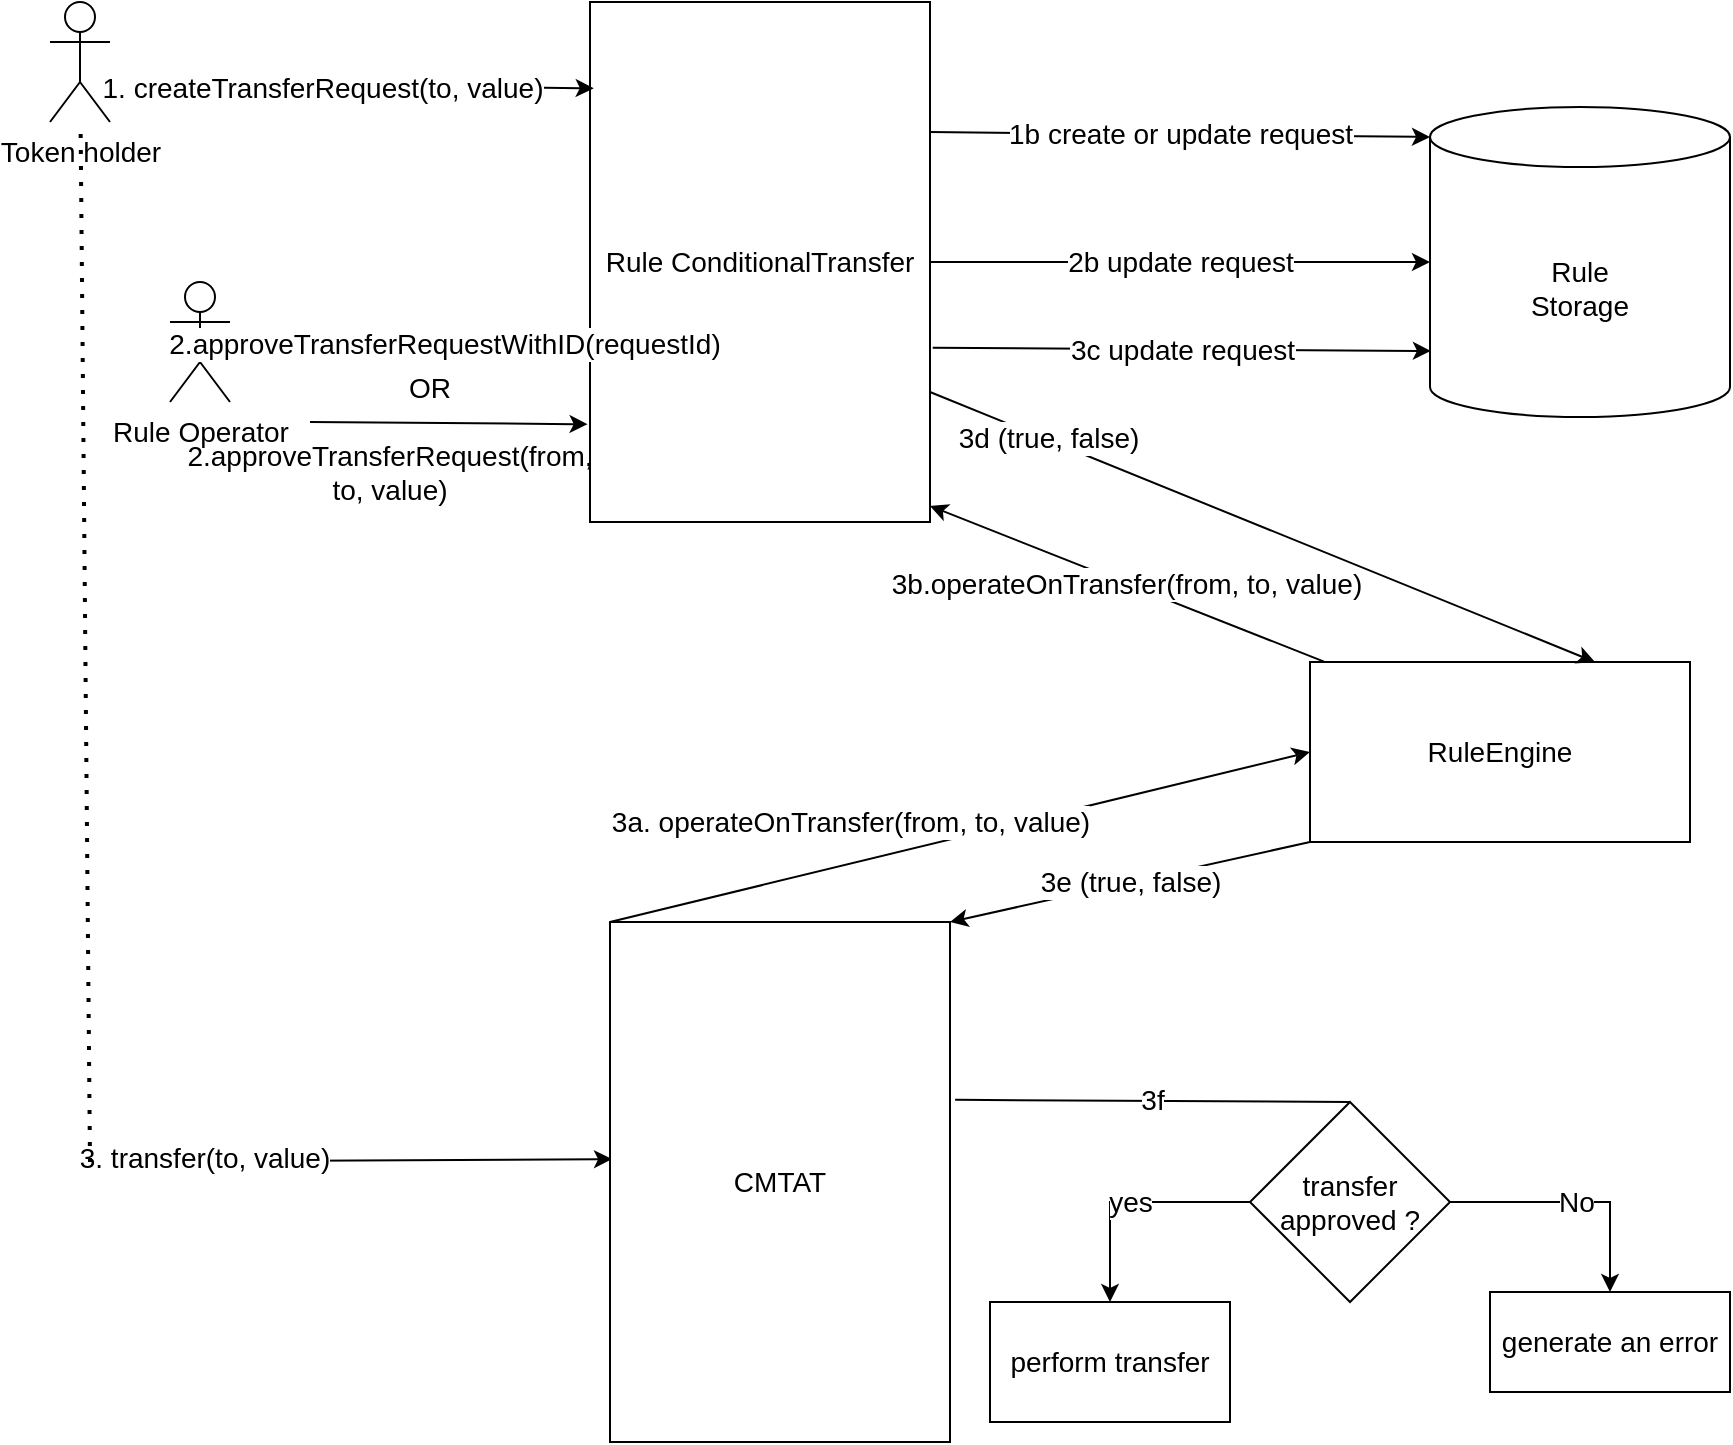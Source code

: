 <mxfile version="20.6.2" type="device" pages="6"><diagram id="RMev6u8X31zlaa3eMq0A" name="WithStorage"><mxGraphModel dx="1422" dy="1438" grid="1" gridSize="10" guides="1" tooltips="1" connect="1" arrows="1" fold="1" page="1" pageScale="1" pageWidth="1100" pageHeight="850" math="0" shadow="0"><root><mxCell id="0"/><mxCell id="1" parent="0"/><mxCell id="Z_o9KVKigrRMe3iaXd5g-1" value="Token holder" style="shape=umlActor;verticalLabelPosition=bottom;verticalAlign=top;html=1;outlineConnect=0;fontSize=14;" parent="1" vertex="1"><mxGeometry x="120" y="-30" width="30" height="60" as="geometry"/></mxCell><mxCell id="Z_o9KVKigrRMe3iaXd5g-2" value="Rule ConditionalTransfer" style="rounded=0;whiteSpace=wrap;html=1;fontSize=14;" parent="1" vertex="1"><mxGeometry x="390" y="-30" width="170" height="260" as="geometry"/></mxCell><mxCell id="Z_o9KVKigrRMe3iaXd5g-3" value="tr" style="endArrow=classic;html=1;rounded=0;entryX=0.011;entryY=0.166;entryDx=0;entryDy=0;entryPerimeter=0;fontSize=14;" parent="1" target="Z_o9KVKigrRMe3iaXd5g-2" edge="1"><mxGeometry width="50" height="50" relative="1" as="geometry"><mxPoint x="150" y="10" as="sourcePoint"/><mxPoint x="390" y="20" as="targetPoint"/></mxGeometry></mxCell><mxCell id="Z_o9KVKigrRMe3iaXd5g-4" value="1. createTransferRequest(to, value)" style="edgeLabel;html=1;align=center;verticalAlign=middle;resizable=0;points=[];fontSize=14;" parent="Z_o9KVKigrRMe3iaXd5g-3" vertex="1" connectable="0"><mxGeometry x="-0.125" y="-1" relative="1" as="geometry"><mxPoint as="offset"/></mxGeometry></mxCell><mxCell id="Z_o9KVKigrRMe3iaXd5g-5" value="Rule&lt;br style=&quot;font-size: 14px;&quot;&gt;Storage" style="shape=cylinder3;whiteSpace=wrap;html=1;boundedLbl=1;backgroundOutline=1;size=15;fontSize=14;" parent="1" vertex="1"><mxGeometry x="810" y="22.5" width="150" height="155" as="geometry"/></mxCell><mxCell id="Z_o9KVKigrRMe3iaXd5g-6" value="1b create or update request" style="endArrow=classic;html=1;rounded=0;entryX=0;entryY=0;entryDx=0;entryDy=15;entryPerimeter=0;exitX=1;exitY=0.25;exitDx=0;exitDy=0;fontSize=14;" parent="1" source="Z_o9KVKigrRMe3iaXd5g-2" target="Z_o9KVKigrRMe3iaXd5g-5" edge="1"><mxGeometry width="50" height="50" relative="1" as="geometry"><mxPoint x="730" y="160" as="sourcePoint"/><mxPoint x="780" y="110" as="targetPoint"/></mxGeometry></mxCell><mxCell id="Z_o9KVKigrRMe3iaXd5g-9" value="Rule Operator" style="shape=umlActor;verticalLabelPosition=bottom;verticalAlign=top;html=1;outlineConnect=0;fontSize=14;" parent="1" vertex="1"><mxGeometry x="180" y="110" width="30" height="60" as="geometry"/></mxCell><mxCell id="Z_o9KVKigrRMe3iaXd5g-10" value="" style="endArrow=classic;html=1;rounded=0;exitX=0.5;exitY=0.5;exitDx=0;exitDy=0;exitPerimeter=0;fontSize=14;" parent="1" source="Z_o9KVKigrRMe3iaXd5g-9" edge="1"><mxGeometry width="50" height="50" relative="1" as="geometry"><mxPoint x="230" y="160" as="sourcePoint"/><mxPoint x="390" y="140" as="targetPoint"/></mxGeometry></mxCell><mxCell id="Z_o9KVKigrRMe3iaXd5g-15" value="2.approveTransferRequestWithID(requestId)" style="edgeLabel;html=1;align=center;verticalAlign=middle;resizable=0;points=[];fontSize=14;" parent="Z_o9KVKigrRMe3iaXd5g-10" vertex="1" connectable="0"><mxGeometry x="0.245" y="-1" relative="1" as="geometry"><mxPoint as="offset"/></mxGeometry></mxCell><mxCell id="Z_o9KVKigrRMe3iaXd5g-17" value="" style="endArrow=classic;html=1;rounded=0;entryX=0.006;entryY=0.456;entryDx=0;entryDy=0;entryPerimeter=0;fontSize=14;" parent="1" target="Z_o9KVKigrRMe3iaXd5g-29" edge="1"><mxGeometry width="50" height="50" relative="1" as="geometry"><mxPoint x="140" y="550" as="sourcePoint"/><mxPoint x="340" y="480" as="targetPoint"/></mxGeometry></mxCell><mxCell id="Z_o9KVKigrRMe3iaXd5g-18" value="3. transfer(to, value)" style="edgeLabel;html=1;align=center;verticalAlign=middle;resizable=0;points=[];fontSize=14;" parent="Z_o9KVKigrRMe3iaXd5g-17" vertex="1" connectable="0"><mxGeometry x="-0.604" y="2" relative="1" as="geometry"><mxPoint x="5" as="offset"/></mxGeometry></mxCell><mxCell id="Z_o9KVKigrRMe3iaXd5g-27" value="perform transfer" style="rounded=0;whiteSpace=wrap;html=1;fontSize=14;" parent="1" vertex="1"><mxGeometry x="590" y="620" width="120" height="60" as="geometry"/></mxCell><mxCell id="Z_o9KVKigrRMe3iaXd5g-29" value="CMTAT" style="rounded=0;whiteSpace=wrap;html=1;fontSize=14;" parent="1" vertex="1"><mxGeometry x="400" y="430" width="170" height="260" as="geometry"/></mxCell><mxCell id="Z_o9KVKigrRMe3iaXd5g-32" value="3a.&amp;nbsp;&lt;span class=&quot;pl-k&quot; style=&quot;font-size: 14px;&quot;&gt;operateOnTransfer&lt;/span&gt;(from, to, value)" style="endArrow=classic;html=1;rounded=0;exitX=0;exitY=0;exitDx=0;exitDy=0;entryX=0;entryY=0.5;entryDx=0;entryDy=0;fontSize=14;" parent="1" source="Z_o9KVKigrRMe3iaXd5g-29" target="XBz8thCQURFu_BHMEK3J-1" edge="1"><mxGeometry x="-0.287" y="20" width="50" height="50" relative="1" as="geometry"><mxPoint x="432.64" y="368.7" as="sourcePoint"/><mxPoint x="490" y="290" as="targetPoint"/><mxPoint as="offset"/></mxGeometry></mxCell><mxCell id="Z_o9KVKigrRMe3iaXd5g-33" value="3e (true, false)" style="endArrow=classic;html=1;rounded=0;exitX=0;exitY=1;exitDx=0;exitDy=0;entryX=1;entryY=0;entryDx=0;entryDy=0;fontSize=14;" parent="1" source="XBz8thCQURFu_BHMEK3J-1" target="Z_o9KVKigrRMe3iaXd5g-29" edge="1"><mxGeometry width="50" height="50" relative="1" as="geometry"><mxPoint x="490" y="310" as="sourcePoint"/><mxPoint x="570" y="370" as="targetPoint"/></mxGeometry></mxCell><mxCell id="Z_o9KVKigrRMe3iaXd5g-34" value="transfer approved ?" style="rhombus;whiteSpace=wrap;html=1;fontSize=14;" parent="1" vertex="1"><mxGeometry x="720" y="520" width="100" height="100" as="geometry"/></mxCell><mxCell id="Z_o9KVKigrRMe3iaXd5g-36" value="generate an error" style="rounded=0;whiteSpace=wrap;html=1;fontSize=14;" parent="1" vertex="1"><mxGeometry x="840" y="615" width="120" height="50" as="geometry"/></mxCell><mxCell id="Z_o9KVKigrRMe3iaXd5g-37" value="No" style="endArrow=classic;html=1;rounded=0;exitX=1;exitY=0.5;exitDx=0;exitDy=0;entryX=0.5;entryY=0;entryDx=0;entryDy=0;fontSize=14;" parent="1" source="Z_o9KVKigrRMe3iaXd5g-34" target="Z_o9KVKigrRMe3iaXd5g-36" edge="1"><mxGeometry width="50" height="50" relative="1" as="geometry"><mxPoint x="820" y="580" as="sourcePoint"/><mxPoint x="900" y="500" as="targetPoint"/><Array as="points"><mxPoint x="900" y="570"/></Array></mxGeometry></mxCell><mxCell id="Z_o9KVKigrRMe3iaXd5g-38" value="yes" style="endArrow=classic;html=1;rounded=0;exitX=0;exitY=0.5;exitDx=0;exitDy=0;entryX=0.5;entryY=0;entryDx=0;entryDy=0;fontSize=14;" parent="1" source="Z_o9KVKigrRMe3iaXd5g-34" target="Z_o9KVKigrRMe3iaXd5g-27" edge="1"><mxGeometry width="50" height="50" relative="1" as="geometry"><mxPoint x="800" y="530" as="sourcePoint"/><mxPoint x="650" y="570" as="targetPoint"/><Array as="points"><mxPoint x="650" y="570"/></Array></mxGeometry></mxCell><mxCell id="Z_o9KVKigrRMe3iaXd5g-40" value="3f" style="endArrow=none;html=1;rounded=0;exitX=1.015;exitY=0.342;exitDx=0;exitDy=0;exitPerimeter=0;entryX=0.5;entryY=0;entryDx=0;entryDy=0;fontSize=14;" parent="1" source="Z_o9KVKigrRMe3iaXd5g-29" target="Z_o9KVKigrRMe3iaXd5g-34" edge="1"><mxGeometry width="50" height="50" relative="1" as="geometry"><mxPoint x="590" y="500" as="sourcePoint"/><mxPoint x="640" y="450" as="targetPoint"/></mxGeometry></mxCell><mxCell id="Z_o9KVKigrRMe3iaXd5g-42" value="" style="endArrow=none;dashed=1;html=1;dashPattern=1 3;strokeWidth=2;rounded=0;fontSize=14;" parent="1" target="Z_o9KVKigrRMe3iaXd5g-1" edge="1"><mxGeometry width="50" height="50" relative="1" as="geometry"><mxPoint x="140" y="550" as="sourcePoint"/><mxPoint x="170" y="110" as="targetPoint"/></mxGeometry></mxCell><mxCell id="XBz8thCQURFu_BHMEK3J-1" value="RuleEngine" style="rounded=0;whiteSpace=wrap;html=1;fontSize=14;" parent="1" vertex="1"><mxGeometry x="750" y="300" width="190" height="90" as="geometry"/></mxCell><mxCell id="XBz8thCQURFu_BHMEK3J-2" value="3b.operateOnTransfer(from, to, value)" style="endArrow=classic;html=1;rounded=0;exitX=0.037;exitY=-0.002;exitDx=0;exitDy=0;exitPerimeter=0;fontSize=14;" parent="1" source="XBz8thCQURFu_BHMEK3J-1" edge="1"><mxGeometry width="50" height="50" relative="1" as="geometry"><mxPoint x="810" y="230" as="sourcePoint"/><mxPoint x="560" y="222" as="targetPoint"/></mxGeometry></mxCell><mxCell id="XBz8thCQURFu_BHMEK3J-3" value="" style="endArrow=classic;html=1;rounded=0;entryX=0.75;entryY=0;entryDx=0;entryDy=0;exitX=1;exitY=0.75;exitDx=0;exitDy=0;fontSize=14;" parent="1" source="Z_o9KVKigrRMe3iaXd5g-2" target="XBz8thCQURFu_BHMEK3J-1" edge="1"><mxGeometry width="50" height="50" relative="1" as="geometry"><mxPoint x="620" y="270" as="sourcePoint"/><mxPoint x="670" y="220" as="targetPoint"/></mxGeometry></mxCell><mxCell id="XBz8thCQURFu_BHMEK3J-4" value="3d (true, false)" style="edgeLabel;html=1;align=center;verticalAlign=middle;resizable=0;points=[];fontSize=14;" parent="XBz8thCQURFu_BHMEK3J-3" vertex="1" connectable="0"><mxGeometry x="-0.653" y="1" relative="1" as="geometry"><mxPoint as="offset"/></mxGeometry></mxCell><mxCell id="q0nA9PTlxU82ZWbOnxMW-1" value="OR" style="text;html=1;strokeColor=none;fillColor=none;align=center;verticalAlign=middle;whiteSpace=wrap;rounded=0;fontSize=14;" parent="1" vertex="1"><mxGeometry x="280" y="148" width="60" height="30" as="geometry"/></mxCell><mxCell id="q0nA9PTlxU82ZWbOnxMW-2" value="" style="endArrow=classic;html=1;rounded=0;entryX=-0.007;entryY=0.812;entryDx=0;entryDy=0;entryPerimeter=0;fontSize=14;" parent="1" target="Z_o9KVKigrRMe3iaXd5g-2" edge="1"><mxGeometry width="50" height="50" relative="1" as="geometry"><mxPoint x="250" y="180" as="sourcePoint"/><mxPoint x="340" y="180" as="targetPoint"/></mxGeometry></mxCell><mxCell id="q0nA9PTlxU82ZWbOnxMW-4" value="2.approveTransferRequest(from, to, value)" style="text;html=1;strokeColor=none;fillColor=none;align=center;verticalAlign=middle;whiteSpace=wrap;rounded=0;fontSize=14;" parent="1" vertex="1"><mxGeometry x="260" y="190" width="60" height="30" as="geometry"/></mxCell><mxCell id="q0nA9PTlxU82ZWbOnxMW-6" value="2b update request" style="endArrow=classic;html=1;rounded=0;entryX=0;entryY=0.5;entryDx=0;entryDy=0;entryPerimeter=0;exitX=1;exitY=0.5;exitDx=0;exitDy=0;fontSize=14;" parent="1" source="Z_o9KVKigrRMe3iaXd5g-2" target="Z_o9KVKigrRMe3iaXd5g-5" edge="1"><mxGeometry width="50" height="50" relative="1" as="geometry"><mxPoint x="570" y="45" as="sourcePoint"/><mxPoint x="820" y="47.5" as="targetPoint"/></mxGeometry></mxCell><mxCell id="q0nA9PTlxU82ZWbOnxMW-7" value="3c update request" style="endArrow=classic;html=1;rounded=0;entryX=0.003;entryY=0.787;entryDx=0;entryDy=0;entryPerimeter=0;exitX=1.008;exitY=0.665;exitDx=0;exitDy=0;exitPerimeter=0;fontSize=14;" parent="1" source="Z_o9KVKigrRMe3iaXd5g-2" target="Z_o9KVKigrRMe3iaXd5g-5" edge="1"><mxGeometry width="50" height="50" relative="1" as="geometry"><mxPoint x="570" y="110" as="sourcePoint"/><mxPoint x="820" y="110" as="targetPoint"/></mxGeometry></mxCell></root></mxGraphModel></diagram><diagram name="CMTAT" id="hyP_GePwtFDzV7Mnq2Vm"><mxGraphModel dx="1422" dy="588" grid="1" gridSize="10" guides="1" tooltips="1" connect="1" arrows="1" fold="1" page="1" pageScale="1" pageWidth="1100" pageHeight="850" math="0" shadow="0"><root><mxCell id="tzrybCadW3JlOq-JJVmG-0"/><mxCell id="tzrybCadW3JlOq-JJVmG-1" parent="tzrybCadW3JlOq-JJVmG-0"/><mxCell id="tzrybCadW3JlOq-JJVmG-2" value="Token holder" style="shape=umlActor;verticalLabelPosition=bottom;verticalAlign=top;html=1;outlineConnect=0;fontSize=15;" parent="tzrybCadW3JlOq-JJVmG-1" vertex="1"><mxGeometry x="110" y="30" width="30" height="60" as="geometry"/></mxCell><mxCell id="tzrybCadW3JlOq-JJVmG-3" value="Rule ConditionalTransfer" style="rounded=0;whiteSpace=wrap;html=1;fontSize=15;" parent="tzrybCadW3JlOq-JJVmG-1" vertex="1"><mxGeometry x="420" y="30" width="180" height="260" as="geometry"/></mxCell><mxCell id="tzrybCadW3JlOq-JJVmG-4" value="tr" style="endArrow=classic;html=1;rounded=0;entryX=0.011;entryY=0.166;entryDx=0;entryDy=0;entryPerimeter=0;fontSize=15;" parent="tzrybCadW3JlOq-JJVmG-1" target="tzrybCadW3JlOq-JJVmG-3" edge="1"><mxGeometry width="50" height="50" relative="1" as="geometry"><mxPoint x="150" y="70" as="sourcePoint"/><mxPoint x="390" y="80" as="targetPoint"/></mxGeometry></mxCell><mxCell id="tzrybCadW3JlOq-JJVmG-5" value="1. createTransferRequest(to, value)" style="edgeLabel;html=1;align=center;verticalAlign=middle;resizable=0;points=[];fontSize=15;" parent="tzrybCadW3JlOq-JJVmG-4" vertex="1" connectable="0"><mxGeometry x="-0.125" y="-1" relative="1" as="geometry"><mxPoint as="offset"/></mxGeometry></mxCell><mxCell id="tzrybCadW3JlOq-JJVmG-8" value="Rule Operator" style="shape=umlActor;verticalLabelPosition=bottom;verticalAlign=top;html=1;outlineConnect=0;fontSize=15;" parent="tzrybCadW3JlOq-JJVmG-1" vertex="1"><mxGeometry x="180" y="170" width="30" height="60" as="geometry"/></mxCell><mxCell id="tzrybCadW3JlOq-JJVmG-9" value="" style="endArrow=classic;html=1;rounded=0;exitX=0.5;exitY=0.5;exitDx=0;exitDy=0;exitPerimeter=0;fontSize=15;entryX=-0.01;entryY=0.662;entryDx=0;entryDy=0;entryPerimeter=0;" parent="tzrybCadW3JlOq-JJVmG-1" source="tzrybCadW3JlOq-JJVmG-8" target="tzrybCadW3JlOq-JJVmG-3" edge="1"><mxGeometry width="50" height="50" relative="1" as="geometry"><mxPoint x="230" y="220" as="sourcePoint"/><mxPoint x="390" y="200" as="targetPoint"/></mxGeometry></mxCell><mxCell id="tzrybCadW3JlOq-JJVmG-10" value="2.approveTransferRequestWithID(requestId)" style="edgeLabel;html=1;align=center;verticalAlign=middle;resizable=0;points=[];fontSize=15;" parent="tzrybCadW3JlOq-JJVmG-9" vertex="1" connectable="0"><mxGeometry x="0.245" y="-1" relative="1" as="geometry"><mxPoint x="-41" y="-62" as="offset"/></mxGeometry></mxCell><mxCell id="tzrybCadW3JlOq-JJVmG-11" value="" style="endArrow=classic;html=1;rounded=0;entryX=0;entryY=0.5;entryDx=0;entryDy=0;fontSize=15;" parent="tzrybCadW3JlOq-JJVmG-1" target="tzrybCadW3JlOq-JJVmG-14" edge="1"><mxGeometry width="50" height="50" relative="1" as="geometry"><mxPoint x="120" y="760" as="sourcePoint"/><mxPoint x="330" y="560" as="targetPoint"/></mxGeometry></mxCell><mxCell id="tzrybCadW3JlOq-JJVmG-12" value="3. transfer(to, value)" style="edgeLabel;html=1;align=center;verticalAlign=middle;resizable=0;points=[];fontSize=15;" parent="tzrybCadW3JlOq-JJVmG-11" vertex="1" connectable="0"><mxGeometry x="-0.604" y="2" relative="1" as="geometry"><mxPoint x="5" as="offset"/></mxGeometry></mxCell><mxCell id="tzrybCadW3JlOq-JJVmG-13" value="perform transfer" style="rounded=0;whiteSpace=wrap;html=1;fontSize=15;" parent="tzrybCadW3JlOq-JJVmG-1" vertex="1"><mxGeometry x="620" y="814" width="120" height="60" as="geometry"/></mxCell><mxCell id="tzrybCadW3JlOq-JJVmG-14" value="CMTAT" style="rounded=0;whiteSpace=wrap;html=1;fontSize=15;" parent="tzrybCadW3JlOq-JJVmG-1" vertex="1"><mxGeometry x="420" y="630" width="170" height="260" as="geometry"/></mxCell><mxCell id="tzrybCadW3JlOq-JJVmG-15" value="3a.&amp;nbsp;&lt;span class=&quot;pl-k&quot; style=&quot;font-size: 15px;&quot;&gt;operateOnTransfer&lt;/span&gt;(from, to, value)" style="endArrow=classic;html=1;rounded=0;exitX=0.192;exitY=-0.005;exitDx=0;exitDy=0;exitPerimeter=0;fontSize=15;" parent="tzrybCadW3JlOq-JJVmG-1" source="tzrybCadW3JlOq-JJVmG-14" edge="1"><mxGeometry x="0.09" y="93" width="50" height="50" relative="1" as="geometry"><mxPoint x="430" y="629" as="sourcePoint"/><mxPoint x="453" y="540" as="targetPoint"/><mxPoint as="offset"/></mxGeometry></mxCell><mxCell id="tzrybCadW3JlOq-JJVmG-16" value="3d (true, false)" style="endArrow=classic;html=1;rounded=0;entryX=1;entryY=0;entryDx=0;entryDy=0;fontSize=15;" parent="tzrybCadW3JlOq-JJVmG-1" target="tzrybCadW3JlOq-JJVmG-14" edge="1"><mxGeometry width="50" height="50" relative="1" as="geometry"><mxPoint x="590" y="540" as="sourcePoint"/><mxPoint x="530" y="549" as="targetPoint"/></mxGeometry></mxCell><mxCell id="tzrybCadW3JlOq-JJVmG-17" value="transfer approved ?" style="rhombus;whiteSpace=wrap;html=1;fontSize=15;" parent="tzrybCadW3JlOq-JJVmG-1" vertex="1"><mxGeometry x="680" y="680" width="160" height="110" as="geometry"/></mxCell><mxCell id="tzrybCadW3JlOq-JJVmG-18" value="generate an error" style="rounded=0;whiteSpace=wrap;html=1;fontSize=15;" parent="tzrybCadW3JlOq-JJVmG-1" vertex="1"><mxGeometry x="780" y="824" width="120" height="50" as="geometry"/></mxCell><mxCell id="tzrybCadW3JlOq-JJVmG-19" value="No" style="endArrow=classic;html=1;rounded=0;exitX=1;exitY=0.5;exitDx=0;exitDy=0;fontSize=15;entryX=0.5;entryY=0;entryDx=0;entryDy=0;" parent="tzrybCadW3JlOq-JJVmG-1" source="tzrybCadW3JlOq-JJVmG-17" target="tzrybCadW3JlOq-JJVmG-18" edge="1"><mxGeometry width="50" height="50" relative="1" as="geometry"><mxPoint x="850" y="809" as="sourcePoint"/><mxPoint x="840" y="870" as="targetPoint"/><Array as="points"><mxPoint x="840" y="820"/></Array></mxGeometry></mxCell><mxCell id="tzrybCadW3JlOq-JJVmG-20" value="yes" style="endArrow=classic;html=1;rounded=0;exitX=0;exitY=0.5;exitDx=0;exitDy=0;entryX=0.5;entryY=0;entryDx=0;entryDy=0;fontSize=15;" parent="tzrybCadW3JlOq-JJVmG-1" source="tzrybCadW3JlOq-JJVmG-17" target="tzrybCadW3JlOq-JJVmG-13" edge="1"><mxGeometry width="50" height="50" relative="1" as="geometry"><mxPoint x="800" y="799" as="sourcePoint"/><mxPoint x="650" y="839" as="targetPoint"/><Array as="points"><mxPoint x="680" y="810"/></Array></mxGeometry></mxCell><mxCell id="tzrybCadW3JlOq-JJVmG-21" value="3e" style="endArrow=none;html=1;rounded=0;exitX=1.011;exitY=0.195;exitDx=0;exitDy=0;entryX=0.5;entryY=0;entryDx=0;entryDy=0;fontSize=15;exitPerimeter=0;" parent="tzrybCadW3JlOq-JJVmG-1" source="tzrybCadW3JlOq-JJVmG-14" target="tzrybCadW3JlOq-JJVmG-17" edge="1"><mxGeometry width="50" height="50" relative="1" as="geometry"><mxPoint x="590" y="705" as="sourcePoint"/><mxPoint x="640" y="719" as="targetPoint"/></mxGeometry></mxCell><mxCell id="tzrybCadW3JlOq-JJVmG-22" value="" style="endArrow=none;dashed=1;html=1;dashPattern=1 3;strokeWidth=2;rounded=0;fontSize=15;" parent="tzrybCadW3JlOq-JJVmG-1" target="tzrybCadW3JlOq-JJVmG-2" edge="1"><mxGeometry width="50" height="50" relative="1" as="geometry"><mxPoint x="120" y="730" as="sourcePoint"/><mxPoint x="170" y="110" as="targetPoint"/></mxGeometry></mxCell><mxCell id="tzrybCadW3JlOq-JJVmG-23" value="RuleEngine" style="rounded=0;whiteSpace=wrap;html=1;fontSize=15;" parent="tzrybCadW3JlOq-JJVmG-1" vertex="1"><mxGeometry x="420" y="450" width="180" height="90" as="geometry"/></mxCell><mxCell id="tzrybCadW3JlOq-JJVmG-25" value="3c(true, false)" style="endArrow=classic;html=1;rounded=0;entryX=0.75;entryY=0;entryDx=0;entryDy=0;exitX=0.75;exitY=1;exitDx=0;exitDy=0;fontSize=15;" parent="tzrybCadW3JlOq-JJVmG-1" source="tzrybCadW3JlOq-JJVmG-3" target="tzrybCadW3JlOq-JJVmG-23" edge="1"><mxGeometry width="50" height="50" relative="1" as="geometry"><mxPoint x="600" y="374" as="sourcePoint"/><mxPoint x="670" y="429" as="targetPoint"/></mxGeometry></mxCell><mxCell id="tzrybCadW3JlOq-JJVmG-27" value="OR" style="text;html=1;strokeColor=none;fillColor=none;align=center;verticalAlign=middle;whiteSpace=wrap;rounded=0;fontSize=15;" parent="tzrybCadW3JlOq-JJVmG-1" vertex="1"><mxGeometry x="281.19" y="230" width="60" height="30" as="geometry"/></mxCell><mxCell id="tzrybCadW3JlOq-JJVmG-28" value="" style="endArrow=classic;html=1;rounded=0;fontSize=15;exitX=0.25;exitY=1;exitDx=0;exitDy=0;entryX=-0.006;entryY=0.904;entryDx=0;entryDy=0;entryPerimeter=0;" parent="tzrybCadW3JlOq-JJVmG-1" source="tzrybCadW3JlOq-JJVmG-27" target="tzrybCadW3JlOq-JJVmG-3" edge="1"><mxGeometry width="50" height="50" relative="1" as="geometry"><mxPoint x="251.19" y="262" as="sourcePoint"/><mxPoint x="410" y="270" as="targetPoint"/></mxGeometry></mxCell><mxCell id="tzrybCadW3JlOq-JJVmG-29" value="2.approveTransferRequest(from, to, value)" style="text;html=1;strokeColor=none;fillColor=none;align=center;verticalAlign=middle;whiteSpace=wrap;rounded=0;fontSize=15;" parent="tzrybCadW3JlOq-JJVmG-1" vertex="1"><mxGeometry x="240" y="270" width="60" height="30" as="geometry"/></mxCell><mxCell id="EbxKnDJXD0PfUBFai2un-0" value="3b.&amp;nbsp;&lt;span class=&quot;pl-k&quot; style=&quot;font-size: 15px;&quot;&gt;operateOnTransfer&lt;/span&gt;(from, to, value)" style="endArrow=classic;html=1;rounded=0;exitX=0.125;exitY=-0.024;exitDx=0;exitDy=0;fontSize=15;exitPerimeter=0;" parent="tzrybCadW3JlOq-JJVmG-1" source="tzrybCadW3JlOq-JJVmG-23" edge="1"><mxGeometry x="-0.235" y="101" width="50" height="50" relative="1" as="geometry"><mxPoint x="452.64" y="568.7" as="sourcePoint"/><mxPoint x="440" y="290" as="targetPoint"/><mxPoint y="1" as="offset"/></mxGeometry></mxCell></root></mxGraphModel></diagram><diagram name="automaticTransfer" id="-ZNkVo-wu91Cdr4hWdzM"><mxGraphModel dx="1422" dy="1438" grid="1" gridSize="10" guides="1" tooltips="1" connect="1" arrows="1" fold="1" page="1" pageScale="1" pageWidth="1100" pageHeight="850" math="0" shadow="0"><root><mxCell id="CRUVKDIAA1b-28OxVLcc-0"/><mxCell id="CRUVKDIAA1b-28OxVLcc-1" parent="CRUVKDIAA1b-28OxVLcc-0"/><mxCell id="CRUVKDIAA1b-28OxVLcc-2" value="owner" style="shape=umlActor;verticalLabelPosition=bottom;verticalAlign=top;html=1;outlineConnect=0;fontSize=15;" parent="CRUVKDIAA1b-28OxVLcc-1" vertex="1"><mxGeometry x="90" y="-110" width="30" height="60" as="geometry"/></mxCell><mxCell id="CRUVKDIAA1b-28OxVLcc-3" value="Rule ConditionalTransfer" style="rounded=0;whiteSpace=wrap;html=1;fontSize=15;" parent="CRUVKDIAA1b-28OxVLcc-1" vertex="1"><mxGeometry x="420" y="30" width="180" height="260" as="geometry"/></mxCell><mxCell id="CRUVKDIAA1b-28OxVLcc-4" value="tr" style="endArrow=classic;html=1;rounded=0;fontSize=15;" parent="CRUVKDIAA1b-28OxVLcc-1" edge="1"><mxGeometry width="50" height="50" relative="1" as="geometry"><mxPoint x="140" y="-50" as="sourcePoint"/><mxPoint x="420" y="70" as="targetPoint"/></mxGeometry></mxCell><mxCell id="CRUVKDIAA1b-28OxVLcc-5" value="1b. createTransferRequest(to, value)" style="edgeLabel;html=1;align=center;verticalAlign=middle;resizable=0;points=[];fontSize=15;" parent="CRUVKDIAA1b-28OxVLcc-4" vertex="1" connectable="0"><mxGeometry x="-0.125" y="-1" relative="1" as="geometry"><mxPoint x="1" y="-42" as="offset"/></mxGeometry></mxCell><mxCell id="CRUVKDIAA1b-28OxVLcc-6" value="Rule Operator" style="shape=umlActor;verticalLabelPosition=bottom;verticalAlign=top;html=1;outlineConnect=0;fontSize=15;" parent="CRUVKDIAA1b-28OxVLcc-1" vertex="1"><mxGeometry x="100" y="170" width="30" height="60" as="geometry"/></mxCell><mxCell id="CRUVKDIAA1b-28OxVLcc-7" value="" style="endArrow=classic;html=1;rounded=0;exitX=0.5;exitY=0.5;exitDx=0;exitDy=0;exitPerimeter=0;fontSize=15;entryX=-0.01;entryY=0.662;entryDx=0;entryDy=0;entryPerimeter=0;" parent="CRUVKDIAA1b-28OxVLcc-1" source="CRUVKDIAA1b-28OxVLcc-6" target="CRUVKDIAA1b-28OxVLcc-3" edge="1"><mxGeometry width="50" height="50" relative="1" as="geometry"><mxPoint x="230" y="220" as="sourcePoint"/><mxPoint x="390" y="200" as="targetPoint"/></mxGeometry></mxCell><mxCell id="CRUVKDIAA1b-28OxVLcc-8" value="2A.approveTransferRequestWithID(requestId)" style="edgeLabel;html=1;align=center;verticalAlign=middle;resizable=0;points=[];fontSize=15;" parent="CRUVKDIAA1b-28OxVLcc-7" vertex="1" connectable="0"><mxGeometry x="0.245" y="-1" relative="1" as="geometry"><mxPoint x="-41" y="-42" as="offset"/></mxGeometry></mxCell><mxCell id="CRUVKDIAA1b-28OxVLcc-9" value="" style="endArrow=classic;html=1;rounded=0;fontSize=15;exitX=0.75;exitY=0;exitDx=0;exitDy=0;entryX=0.75;entryY=1;entryDx=0;entryDy=0;fillColor=#dae8fc;strokeColor=#6c8ebf;" parent="CRUVKDIAA1b-28OxVLcc-1" source="CRUVKDIAA1b-28OxVLcc-3" target="CRUVKDIAA1b-28OxVLcc-12" edge="1"><mxGeometry width="50" height="50" relative="1" as="geometry"><mxPoint x="750" y="-100" as="sourcePoint"/><mxPoint x="520" as="targetPoint"/></mxGeometry></mxCell><mxCell id="CRUVKDIAA1b-28OxVLcc-10" value="2b. transferFrom(address(this), owner, to, value)" style="edgeLabel;html=1;align=center;verticalAlign=middle;resizable=0;points=[];fontSize=15;" parent="CRUVKDIAA1b-28OxVLcc-9" vertex="1" connectable="0"><mxGeometry x="-0.604" y="2" relative="1" as="geometry"><mxPoint x="5" as="offset"/></mxGeometry></mxCell><mxCell id="CRUVKDIAA1b-28OxVLcc-12" value="CMTAT" style="rounded=0;whiteSpace=wrap;html=1;fontSize=15;" parent="CRUVKDIAA1b-28OxVLcc-1" vertex="1"><mxGeometry x="430" y="-320" width="170" height="260" as="geometry"/></mxCell><mxCell id="CRUVKDIAA1b-28OxVLcc-21" value="RuleEngine" style="rounded=0;whiteSpace=wrap;html=1;fontSize=15;" parent="CRUVKDIAA1b-28OxVLcc-1" vertex="1"><mxGeometry x="830" y="-220" width="180" height="90" as="geometry"/></mxCell><mxCell id="CRUVKDIAA1b-28OxVLcc-22" value="2c.&amp;nbsp;&lt;span class=&quot;pl-k&quot;&gt;operateOnTransfer&lt;/span&gt;(from, to, value)" style="endArrow=classic;html=1;rounded=0;entryX=0;entryY=0.5;entryDx=0;entryDy=0;fontSize=15;exitX=1;exitY=0.75;exitDx=0;exitDy=0;fillColor=#dae8fc;strokeColor=#6c8ebf;" parent="CRUVKDIAA1b-28OxVLcc-1" source="CRUVKDIAA1b-28OxVLcc-12" target="CRUVKDIAA1b-28OxVLcc-21" edge="1"><mxGeometry width="50" height="50" relative="1" as="geometry"><mxPoint x="800" y="80" as="sourcePoint"/><mxPoint x="670" y="429" as="targetPoint"/></mxGeometry></mxCell><mxCell id="CRUVKDIAA1b-28OxVLcc-23" value="OR" style="text;html=1;strokeColor=none;fillColor=none;align=center;verticalAlign=middle;whiteSpace=wrap;rounded=0;fontSize=15;" parent="CRUVKDIAA1b-28OxVLcc-1" vertex="1"><mxGeometry x="120" y="210" width="170" height="30" as="geometry"/></mxCell><mxCell id="CRUVKDIAA1b-28OxVLcc-24" value="" style="endArrow=classic;html=1;rounded=0;fontSize=15;exitX=0.25;exitY=1;exitDx=0;exitDy=0;entryX=-0.006;entryY=0.904;entryDx=0;entryDy=0;entryPerimeter=0;" parent="CRUVKDIAA1b-28OxVLcc-1" source="CRUVKDIAA1b-28OxVLcc-23" target="CRUVKDIAA1b-28OxVLcc-3" edge="1"><mxGeometry width="50" height="50" relative="1" as="geometry"><mxPoint x="251.19" y="262" as="sourcePoint"/><mxPoint x="410" y="270" as="targetPoint"/></mxGeometry></mxCell><mxCell id="CRUVKDIAA1b-28OxVLcc-25" value="2B.approveTransferRequest(from, to, value)" style="text;html=1;strokeColor=none;fillColor=none;align=center;verticalAlign=middle;whiteSpace=wrap;rounded=0;fontSize=15;" parent="CRUVKDIAA1b-28OxVLcc-1" vertex="1"><mxGeometry x="240" y="270" width="60" height="30" as="geometry"/></mxCell><mxCell id="CRUVKDIAA1b-28OxVLcc-26" value="" style="endArrow=classic;html=1;rounded=0;exitX=0.125;exitY=-0.024;exitDx=0;exitDy=0;fontSize=15;exitPerimeter=0;entryX=1;entryY=0.25;entryDx=0;entryDy=0;fillColor=#dae8fc;strokeColor=#6c8ebf;" parent="CRUVKDIAA1b-28OxVLcc-1" source="CRUVKDIAA1b-28OxVLcc-21" target="CRUVKDIAA1b-28OxVLcc-12" edge="1"><mxGeometry x="-0.133" y="-54" width="50" height="50" relative="1" as="geometry"><mxPoint x="452.64" y="568.7" as="sourcePoint"/><mxPoint x="440" y="290" as="targetPoint"/><mxPoint as="offset"/></mxGeometry></mxCell><mxCell id="KyeoZ4IcFSV4cMMWrrdy-3" value="2f.True" style="edgeLabel;html=1;align=center;verticalAlign=middle;resizable=0;points=[];fontSize=14;" parent="CRUVKDIAA1b-28OxVLcc-26" vertex="1" connectable="0"><mxGeometry x="0.395" y="2" relative="1" as="geometry"><mxPoint as="offset"/></mxGeometry></mxCell><mxCell id="KyeoZ4IcFSV4cMMWrrdy-1" value="1b" style="endArrow=classic;html=1;rounded=0;entryX=0;entryY=0.25;entryDx=0;entryDy=0;fontSize=15;exitX=0.75;exitY=0.1;exitDx=0;exitDy=0;exitPerimeter=0;" parent="CRUVKDIAA1b-28OxVLcc-1" source="CRUVKDIAA1b-28OxVLcc-2" target="CRUVKDIAA1b-28OxVLcc-12" edge="1"><mxGeometry width="50" height="50" relative="1" as="geometry"><mxPoint x="160" y="100.0" as="sourcePoint"/><mxPoint x="431.98" y="103.16" as="targetPoint"/></mxGeometry></mxCell><mxCell id="KyeoZ4IcFSV4cMMWrrdy-2" value="1a. approve(ruleVinkulierung, value)" style="edgeLabel;html=1;align=center;verticalAlign=middle;resizable=0;points=[];fontSize=15;" parent="KyeoZ4IcFSV4cMMWrrdy-1" vertex="1" connectable="0"><mxGeometry x="-0.125" y="-1" relative="1" as="geometry"><mxPoint as="offset"/></mxGeometry></mxCell><mxCell id="KyeoZ4IcFSV4cMMWrrdy-4" value="2d. operateOnTransfer(from, to, value)" style="endArrow=classic;html=1;rounded=0;exitX=0.25;exitY=1;exitDx=0;exitDy=0;fillColor=#dae8fc;strokeColor=#6c8ebf;fontSize=14;" parent="CRUVKDIAA1b-28OxVLcc-1" source="CRUVKDIAA1b-28OxVLcc-21" target="CRUVKDIAA1b-28OxVLcc-3" edge="1"><mxGeometry x="0.09" y="-24" width="50" height="50" relative="1" as="geometry"><mxPoint x="720" y="150" as="sourcePoint"/><mxPoint x="770" y="100" as="targetPoint"/><mxPoint as="offset"/></mxGeometry></mxCell><mxCell id="KyeoZ4IcFSV4cMMWrrdy-5" value="" style="endArrow=classic;html=1;rounded=0;exitX=1;exitY=0.75;exitDx=0;exitDy=0;entryX=0.75;entryY=1;entryDx=0;entryDy=0;fillColor=#dae8fc;strokeColor=#6c8ebf;" parent="CRUVKDIAA1b-28OxVLcc-1" source="CRUVKDIAA1b-28OxVLcc-3" target="CRUVKDIAA1b-28OxVLcc-21" edge="1"><mxGeometry width="50" height="50" relative="1" as="geometry"><mxPoint x="885" y="-120" as="sourcePoint"/><mxPoint x="610" y="98.493" as="targetPoint"/></mxGeometry></mxCell><mxCell id="dKFWx12dQ5ALs2CsnMs2-4" value="2e. True" style="edgeLabel;html=1;align=center;verticalAlign=middle;resizable=0;points=[];fontSize=14;" parent="KyeoZ4IcFSV4cMMWrrdy-5" vertex="1" connectable="0"><mxGeometry x="-0.255" y="-2" relative="1" as="geometry"><mxPoint as="offset"/></mxGeometry></mxCell></root></mxGraphModel></diagram><diagram id="hkqa1wpraYgbvzofkrop" name="state machine"><mxGraphModel dx="1422" dy="588" grid="1" gridSize="10" guides="1" tooltips="1" connect="1" arrows="1" fold="1" page="1" pageScale="1" pageWidth="2336" pageHeight="1654" math="0" shadow="0"><root><mxCell id="0"/><mxCell id="1" parent="0"/><mxCell id="HNacAgtrBpxarggUpjrY-1" value="WAIT" style="ellipse;whiteSpace=wrap;html=1;" parent="1" vertex="1"><mxGeometry x="400" y="150" width="120" height="80" as="geometry"/></mxCell><mxCell id="HNacAgtrBpxarggUpjrY-5" value="approved by operator" style="endArrow=classic;html=1;rounded=0;exitX=1;exitY=0.5;exitDx=0;exitDy=0;" parent="1" source="HNacAgtrBpxarggUpjrY-1" edge="1"><mxGeometry width="50" height="50" relative="1" as="geometry"><mxPoint x="570" y="210" as="sourcePoint"/><mxPoint x="680" y="190" as="targetPoint"/></mxGeometry></mxCell><mxCell id="HNacAgtrBpxarggUpjrY-6" value="APPROVED" style="ellipse;whiteSpace=wrap;html=1;" parent="1" vertex="1"><mxGeometry x="660" y="150" width="120" height="80" as="geometry"/></mxCell><mxCell id="HNacAgtrBpxarggUpjrY-7" value="" style="endArrow=classic;html=1;rounded=0;exitX=1;exitY=0.5;exitDx=0;exitDy=0;entryX=0;entryY=0.5;entryDx=0;entryDy=0;" parent="1" source="HNacAgtrBpxarggUpjrY-6" target="HNacAgtrBpxarggUpjrY-8" edge="1"><mxGeometry width="50" height="50" relative="1" as="geometry"><mxPoint x="340" y="380" as="sourcePoint"/><mxPoint x="870" y="190" as="targetPoint"/></mxGeometry></mxCell><mxCell id="HNacAgtrBpxarggUpjrY-9" value="transfered executed by token holder" style="edgeLabel;html=1;align=center;verticalAlign=middle;resizable=0;points=[];" parent="HNacAgtrBpxarggUpjrY-7" vertex="1" connectable="0"><mxGeometry x="-0.3" y="-1" relative="1" as="geometry"><mxPoint x="31" y="-31" as="offset"/></mxGeometry></mxCell><mxCell id="HNacAgtrBpxarggUpjrY-8" value="EXECUTED" style="ellipse;whiteSpace=wrap;html=1;" parent="1" vertex="1"><mxGeometry x="950" y="150" width="120" height="80" as="geometry"/></mxCell><mxCell id="HNacAgtrBpxarggUpjrY-10" value="" style="endArrow=classic;html=1;rounded=0;entryX=0;entryY=1;entryDx=0;entryDy=0;exitX=1;exitY=0.5;exitDx=0;exitDy=0;" parent="1" target="HNacAgtrBpxarggUpjrY-6" edge="1"><mxGeometry width="50" height="50" relative="1" as="geometry"><mxPoint x="290" y="315" as="sourcePoint"/><mxPoint x="470" y="340" as="targetPoint"/></mxGeometry></mxCell><mxCell id="HNacAgtrBpxarggUpjrY-11" value="directly created and approved by operator" style="edgeLabel;html=1;align=center;verticalAlign=middle;resizable=0;points=[];" parent="HNacAgtrBpxarggUpjrY-10" vertex="1" connectable="0"><mxGeometry x="-0.195" y="-4" relative="1" as="geometry"><mxPoint as="offset"/></mxGeometry></mxCell><mxCell id="HNacAgtrBpxarggUpjrY-15" value="" style="endArrow=open;endFill=1;endSize=12;html=1;rounded=0;exitX=0.5;exitY=0;exitDx=0;exitDy=0;entryX=0;entryY=0.5;entryDx=0;entryDy=0;" parent="1" target="HNacAgtrBpxarggUpjrY-1" edge="1"><mxGeometry width="160" relative="1" as="geometry"><mxPoint x="275" y="300" as="sourcePoint"/><mxPoint x="360" y="290" as="targetPoint"/><Array as="points"><mxPoint x="280" y="320"/><mxPoint x="280" y="190"/></Array></mxGeometry></mxCell><mxCell id="HNacAgtrBpxarggUpjrY-23" value="create Transfer Request" style="edgeLabel;html=1;align=center;verticalAlign=middle;resizable=0;points=[];" parent="HNacAgtrBpxarggUpjrY-15" vertex="1" connectable="0"><mxGeometry x="-0.153" relative="1" as="geometry"><mxPoint as="offset"/></mxGeometry></mxCell><mxCell id="HNacAgtrBpxarggUpjrY-16" value="" style="endArrow=open;endFill=1;endSize=12;html=1;rounded=0;exitX=0.5;exitY=1;exitDx=0;exitDy=0;entryX=0.5;entryY=1;entryDx=0;entryDy=0;" parent="1" source="HNacAgtrBpxarggUpjrY-8" target="HNacAgtrBpxarggUpjrY-8" edge="1"><mxGeometry width="160" relative="1" as="geometry"><mxPoint x="830" y="280" as="sourcePoint"/><mxPoint x="870" y="330" as="targetPoint"/></mxGeometry></mxCell><mxCell id="HNacAgtrBpxarggUpjrY-17" value="" style="endArrow=open;endFill=1;endSize=12;html=1;rounded=0;exitX=1;exitY=0;exitDx=0;exitDy=0;entryX=0;entryY=0.5;entryDx=0;entryDy=0;" parent="1" source="HNacAgtrBpxarggUpjrY-1" target="HNacAgtrBpxarggUpjrY-18" edge="1"><mxGeometry width="160" relative="1" as="geometry"><mxPoint x="530" y="140" as="sourcePoint"/><mxPoint x="680" y="60" as="targetPoint"/></mxGeometry></mxCell><mxCell id="HNacAgtrBpxarggUpjrY-19" value="denied by operator" style="edgeLabel;html=1;align=center;verticalAlign=middle;resizable=0;points=[];" parent="HNacAgtrBpxarggUpjrY-17" vertex="1" connectable="0"><mxGeometry x="0.434" y="3" relative="1" as="geometry"><mxPoint as="offset"/></mxGeometry></mxCell><mxCell id="HNacAgtrBpxarggUpjrY-18" value="DENIED" style="ellipse;whiteSpace=wrap;html=1;" parent="1" vertex="1"><mxGeometry x="640" y="50" width="120" height="80" as="geometry"/></mxCell><mxCell id="HNacAgtrBpxarggUpjrY-20" value="None" style="ellipse;whiteSpace=wrap;html=1;" parent="1" vertex="1"><mxGeometry x="210" y="320" width="120" height="80" as="geometry"/></mxCell><mxCell id="HNacAgtrBpxarggUpjrY-24" value="" style="endArrow=open;endFill=1;endSize=12;html=1;rounded=0;entryX=0.758;entryY=0.956;entryDx=0;entryDy=0;entryPerimeter=0;" parent="1" target="HNacAgtrBpxarggUpjrY-6" edge="1"><mxGeometry width="160" relative="1" as="geometry"><mxPoint x="1010" y="230" as="sourcePoint"/><mxPoint x="400" y="290" as="targetPoint"/><Array as="points"><mxPoint x="1010" y="310"/><mxPoint x="751" y="310"/></Array></mxGeometry></mxCell><mxCell id="HNacAgtrBpxarggUpjrY-25" value="directly created and approved by operator" style="edgeLabel;html=1;align=center;verticalAlign=middle;resizable=0;points=[];" parent="HNacAgtrBpxarggUpjrY-24" vertex="1" connectable="0"><mxGeometry x="0.307" y="-2" relative="1" as="geometry"><mxPoint x="44" y="-18" as="offset"/></mxGeometry></mxCell><mxCell id="HNacAgtrBpxarggUpjrY-26" value="" style="endArrow=open;endFill=1;endSize=12;html=1;rounded=0;exitX=0.5;exitY=0;exitDx=0;exitDy=0;entryX=0.5;entryY=0;entryDx=0;entryDy=0;" parent="1" source="HNacAgtrBpxarggUpjrY-8" target="HNacAgtrBpxarggUpjrY-1" edge="1"><mxGeometry width="160" relative="1" as="geometry"><mxPoint x="840" y="50" as="sourcePoint"/><mxPoint x="1000" y="50" as="targetPoint"/><Array as="points"><mxPoint x="1010" y="40"/><mxPoint x="750" y="40"/><mxPoint x="460" y="40"/></Array></mxGeometry></mxCell><mxCell id="HNacAgtrBpxarggUpjrY-27" value="create Transfer Request" style="edgeLabel;html=1;align=center;verticalAlign=middle;resizable=0;points=[];" parent="HNacAgtrBpxarggUpjrY-26" vertex="1" connectable="0"><mxGeometry x="-0.317" y="2" relative="1" as="geometry"><mxPoint as="offset"/></mxGeometry></mxCell><mxCell id="HNacAgtrBpxarggUpjrY-28" value="" style="endArrow=open;endFill=1;endSize=12;html=1;rounded=0;" parent="1" edge="1"><mxGeometry width="160" relative="1" as="geometry"><mxPoint x="640" y="90" as="sourcePoint"/><mxPoint x="210" y="360" as="targetPoint"/><Array as="points"><mxPoint x="210" y="90"/><mxPoint x="210" y="140"/></Array></mxGeometry></mxCell><mxCell id="HNacAgtrBpxarggUpjrY-30" value="Reset" style="edgeLabel;html=1;align=center;verticalAlign=middle;resizable=0;points=[];" parent="HNacAgtrBpxarggUpjrY-28" vertex="1" connectable="0"><mxGeometry x="0.32" y="-2" relative="1" as="geometry"><mxPoint as="offset"/></mxGeometry></mxCell><mxCell id="iOQ_ehUUS4Ej7bo8NhqL-1" value="" style="endArrow=open;endFill=1;endSize=12;html=1;rounded=0;fontSize=14;entryX=1;entryY=0.5;entryDx=0;entryDy=0;" parent="1" source="HNacAgtrBpxarggUpjrY-6" target="HNacAgtrBpxarggUpjrY-20" edge="1"><mxGeometry width="160" relative="1" as="geometry"><mxPoint x="640" y="360" as="sourcePoint"/><mxPoint x="800" y="360" as="targetPoint"/><Array as="points"><mxPoint x="720" y="360"/></Array></mxGeometry></mxCell><mxCell id="iOQ_ehUUS4Ej7bo8NhqL-2" value="remove approval" style="edgeLabel;html=1;align=center;verticalAlign=middle;resizable=0;points=[];fontSize=14;" parent="iOQ_ehUUS4Ej7bo8NhqL-1" vertex="1" connectable="0"><mxGeometry x="0.05" y="3" relative="1" as="geometry"><mxPoint as="offset"/></mxGeometry></mxCell></root></mxGraphModel></diagram><diagram id="aDVc8EfWFfUY6GKgifOD" name="Page-4"><mxGraphModel dx="1422" dy="2242" grid="1" gridSize="10" guides="1" tooltips="1" connect="1" arrows="1" fold="1" page="1" pageScale="1" pageWidth="2336" pageHeight="1654" math="0" shadow="0"><root><mxCell id="0"/><mxCell id="1" parent="0"/><mxCell id="o_iDqCjuvD0Lqh8Tkk4--1" value="Date &amp;lt;= TimeLimitToTransfer" style="rhombus;whiteSpace=wrap;html=1;fontSize=15;" parent="1" vertex="1"><mxGeometry x="440" y="130" width="240" height="220" as="geometry"/></mxCell><mxCell id="o_iDqCjuvD0Lqh8Tkk4--2" value="Status == APPROVED" style="rhombus;whiteSpace=wrap;html=1;fontSize=15;" parent="1" vertex="1"><mxGeometry x="475" y="-110" width="170" height="150" as="geometry"/></mxCell><mxCell id="o_iDqCjuvD0Lqh8Tkk4--3" value="" style="endArrow=classic;html=1;rounded=0;fontSize=15;entryX=0.5;entryY=0;entryDx=0;entryDy=0;exitX=0.5;exitY=1;exitDx=0;exitDy=0;" parent="1" source="o_iDqCjuvD0Lqh8Tkk4--8" target="o_iDqCjuvD0Lqh8Tkk4--2" edge="1"><mxGeometry width="50" height="50" relative="1" as="geometry"><mxPoint x="560" y="-140" as="sourcePoint"/><mxPoint x="510" y="-130" as="targetPoint"/></mxGeometry></mxCell><mxCell id="o_iDqCjuvD0Lqh8Tkk4--4" value="Yes" style="endArrow=classic;html=1;rounded=0;fontSize=15;exitX=0.5;exitY=1;exitDx=0;exitDy=0;" parent="1" source="o_iDqCjuvD0Lqh8Tkk4--2" target="o_iDqCjuvD0Lqh8Tkk4--1" edge="1"><mxGeometry width="50" height="50" relative="1" as="geometry"><mxPoint x="640" y="70" as="sourcePoint"/><mxPoint x="690" y="20" as="targetPoint"/></mxGeometry></mxCell><mxCell id="o_iDqCjuvD0Lqh8Tkk4--5" value="" style="endArrow=classic;html=1;rounded=0;fontSize=15;exitX=0.5;exitY=1;exitDx=0;exitDy=0;entryX=0.5;entryY=0;entryDx=0;entryDy=0;" parent="1" source="o_iDqCjuvD0Lqh8Tkk4--1" target="o_iDqCjuvD0Lqh8Tkk4--6" edge="1"><mxGeometry width="50" height="50" relative="1" as="geometry"><mxPoint x="650" y="420" as="sourcePoint"/><mxPoint x="560" y="450" as="targetPoint"/></mxGeometry></mxCell><mxCell id="o_iDqCjuvD0Lqh8Tkk4--6" value="Return true" style="rounded=0;whiteSpace=wrap;html=1;fontSize=15;" parent="1" vertex="1"><mxGeometry x="500" y="420" width="120" height="60" as="geometry"/></mxCell><mxCell id="o_iDqCjuvD0Lqh8Tkk4--8" value="" style="ellipse;html=1;shape=endState;fillColor=#000000;strokeColor=#ff0000;fontSize=15;" parent="1" vertex="1"><mxGeometry x="545" y="-180" width="30" height="30" as="geometry"/></mxCell></root></mxGraphModel></diagram><diagram id="-F_VF-Kfj4-Zbea-uXU7" name="vesting rule"><mxGraphModel dx="1352" dy="588" grid="1" gridSize="10" guides="1" tooltips="1" connect="1" arrows="1" fold="1" page="1" pageScale="1" pageWidth="2336" pageHeight="1654" math="0" shadow="0"><root><mxCell id="0"/><mxCell id="1" parent="0"/><mxCell id="uQ_VWsSeUFaiApVnrbfp-1" value="Sum of all values still locked" style="rounded=1;whiteSpace=wrap;html=1;" vertex="1" parent="1"><mxGeometry x="360" y="50" width="190" height="110" as="geometry"/></mxCell><mxCell id="uQ_VWsSeUFaiApVnrbfp-2" value="" style="endArrow=classic;html=1;rounded=0;entryX=0.5;entryY=0;entryDx=0;entryDy=0;exitX=0.5;exitY=1;exitDx=0;exitDy=0;" edge="1" parent="1" source="uQ_VWsSeUFaiApVnrbfp-1" target="uQ_VWsSeUFaiApVnrbfp-4"><mxGeometry width="50" height="50" relative="1" as="geometry"><mxPoint x="590" y="320" as="sourcePoint"/><mxPoint x="650" y="270" as="targetPoint"/></mxGeometry></mxCell><mxCell id="uQ_VWsSeUFaiApVnrbfp-3" value="Return true" style="rounded=1;whiteSpace=wrap;html=1;" vertex="1" parent="1"><mxGeometry x="190" y="480" width="190" height="50" as="geometry"/></mxCell><mxCell id="uQ_VWsSeUFaiApVnrbfp-4" value="Balance - Amount &amp;gt;= SUM(Blocked)" style="rhombus;whiteSpace=wrap;html=1;" vertex="1" parent="1"><mxGeometry x="330" y="210" width="250" height="180" as="geometry"/></mxCell><mxCell id="uQ_VWsSeUFaiApVnrbfp-5" value="" style="endArrow=classic;html=1;rounded=0;exitX=0;exitY=0.5;exitDx=0;exitDy=0;" edge="1" parent="1" source="uQ_VWsSeUFaiApVnrbfp-4" target="uQ_VWsSeUFaiApVnrbfp-3"><mxGeometry width="50" height="50" relative="1" as="geometry"><mxPoint x="460" y="390" as="sourcePoint"/><mxPoint x="280" y="480" as="targetPoint"/><Array as="points"><mxPoint x="285" y="300"/></Array></mxGeometry></mxCell><mxCell id="uQ_VWsSeUFaiApVnrbfp-6" value="" style="endArrow=classic;html=1;rounded=0;exitX=1;exitY=0.5;exitDx=0;exitDy=0;entryX=0.5;entryY=0;entryDx=0;entryDy=0;" edge="1" parent="1" source="uQ_VWsSeUFaiApVnrbfp-4" target="uQ_VWsSeUFaiApVnrbfp-7"><mxGeometry width="50" height="50" relative="1" as="geometry"><mxPoint x="620" y="420" as="sourcePoint"/><mxPoint x="670" y="370" as="targetPoint"/><Array as="points"><mxPoint x="605" y="300"/></Array></mxGeometry></mxCell><mxCell id="uQ_VWsSeUFaiApVnrbfp-7" value="Return false" style="rounded=1;whiteSpace=wrap;html=1;" vertex="1" parent="1"><mxGeometry x="510" y="480" width="190" height="50" as="geometry"/></mxCell><mxCell id="uQ_VWsSeUFaiApVnrbfp-9" value="If T &amp;lt;= block.timestamp:&lt;br&gt;sum += amountLockt" style="shape=process;whiteSpace=wrap;html=1;backgroundOutline=1;" vertex="1" parent="1"><mxGeometry x="740" y="180" width="200" height="60" as="geometry"/></mxCell><mxCell id="uQ_VWsSeUFaiApVnrbfp-10" value="" style="endArrow=classic;html=1;rounded=0;exitX=1;exitY=0.5;exitDx=0;exitDy=0;" edge="1" parent="1" source="uQ_VWsSeUFaiApVnrbfp-1" target="uQ_VWsSeUFaiApVnrbfp-11"><mxGeometry width="50" height="50" relative="1" as="geometry"><mxPoint x="610" y="130" as="sourcePoint"/><mxPoint x="700" y="90" as="targetPoint"/></mxGeometry></mxCell><mxCell id="uQ_VWsSeUFaiApVnrbfp-11" value="For all AmountLock" style="shape=process;whiteSpace=wrap;html=1;backgroundOutline=1;" vertex="1" parent="1"><mxGeometry x="720" y="57.5" width="240" height="95" as="geometry"/></mxCell><mxCell id="uQ_VWsSeUFaiApVnrbfp-14" value="" style="endArrow=classic;html=1;rounded=0;exitX=0.5;exitY=1;exitDx=0;exitDy=0;entryX=0.5;entryY=0;entryDx=0;entryDy=0;" edge="1" parent="1" source="uQ_VWsSeUFaiApVnrbfp-11" target="uQ_VWsSeUFaiApVnrbfp-9"><mxGeometry width="50" height="50" relative="1" as="geometry"><mxPoint x="870" y="180" as="sourcePoint"/><mxPoint x="890" y="102.5" as="targetPoint"/></mxGeometry></mxCell></root></mxGraphModel></diagram></mxfile>